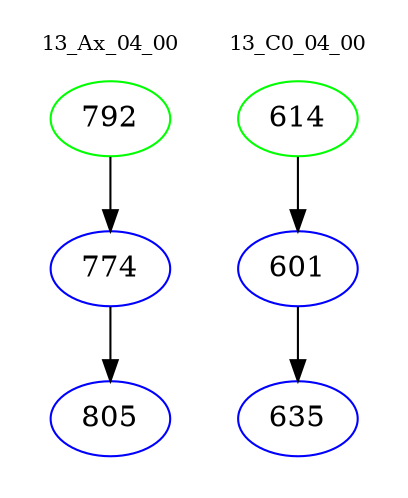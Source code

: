digraph{
subgraph cluster_0 {
color = white
label = "13_Ax_04_00";
fontsize=10;
T0_792 [label="792", color="green"]
T0_792 -> T0_774 [color="black"]
T0_774 [label="774", color="blue"]
T0_774 -> T0_805 [color="black"]
T0_805 [label="805", color="blue"]
}
subgraph cluster_1 {
color = white
label = "13_C0_04_00";
fontsize=10;
T1_614 [label="614", color="green"]
T1_614 -> T1_601 [color="black"]
T1_601 [label="601", color="blue"]
T1_601 -> T1_635 [color="black"]
T1_635 [label="635", color="blue"]
}
}
